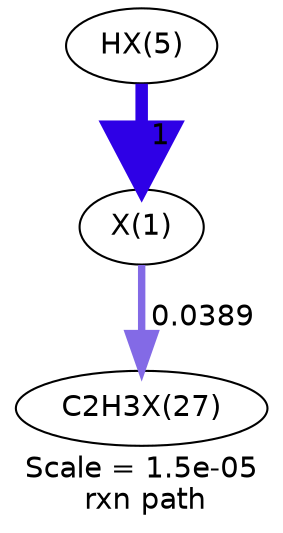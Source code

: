 digraph reaction_paths {
center=1;
s48 -> s47[fontname="Helvetica", style="setlinewidth(6)", arrowsize=3, color="0.7, 1.5, 0.9"
, label=" 1"];
s47 -> s49[fontname="Helvetica", style="setlinewidth(3.55)", arrowsize=1.77, color="0.7, 0.539, 0.9"
, label=" 0.0389"];
s47 [ fontname="Helvetica", label="X(1)"];
s48 [ fontname="Helvetica", label="HX(5)"];
s49 [ fontname="Helvetica", label="C2H3X(27)"];
 label = "Scale = 1.5e-05\l rxn path";
 fontname = "Helvetica";
}
